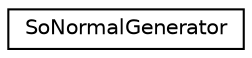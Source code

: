 digraph "Graphical Class Hierarchy"
{
 // LATEX_PDF_SIZE
  edge [fontname="Helvetica",fontsize="10",labelfontname="Helvetica",labelfontsize="10"];
  node [fontname="Helvetica",fontsize="10",shape=record];
  rankdir="LR";
  Node0 [label="SoNormalGenerator",height=0.2,width=0.4,color="black", fillcolor="white", style="filled",URL="$classSoNormalGenerator.html",tooltip="The SoNormalGenerator class is used to generate normals."];
}
